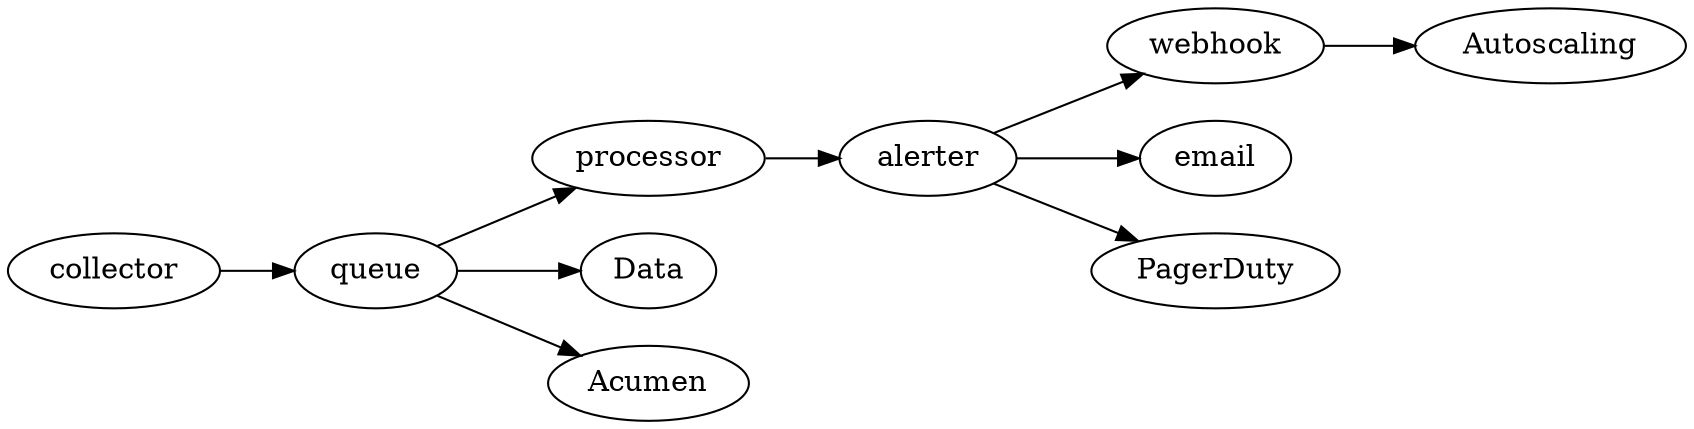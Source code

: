 digraph g {
  rankdir = "LR";
  collector -> queue;
  queue -> processor;
  processor -> alerter;
  queue -> Data;
  queue -> Acumen;
  alerter -> webhook;
  webhook -> Autoscaling;
  alerter -> email;
  alerter -> PagerDuty
}
